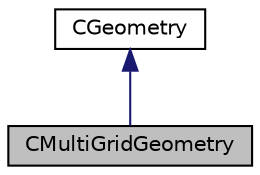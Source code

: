 digraph "CMultiGridGeometry"
{
 // LATEX_PDF_SIZE
  edge [fontname="Helvetica",fontsize="10",labelfontname="Helvetica",labelfontsize="10"];
  node [fontname="Helvetica",fontsize="10",shape=record];
  Node1 [label="CMultiGridGeometry",height=0.2,width=0.4,color="black", fillcolor="grey75", style="filled", fontcolor="black",tooltip="Class for defining the multigrid geometry, the main delicated part is the agglomeration stage,..."];
  Node2 -> Node1 [dir="back",color="midnightblue",fontsize="10",style="solid",fontname="Helvetica"];
  Node2 [label="CGeometry",height=0.2,width=0.4,color="black", fillcolor="white", style="filled",URL="$classCGeometry.html",tooltip="Parent class for defining the geometry of the problem (complete geometry, multigrid agglomerated geom..."];
}
